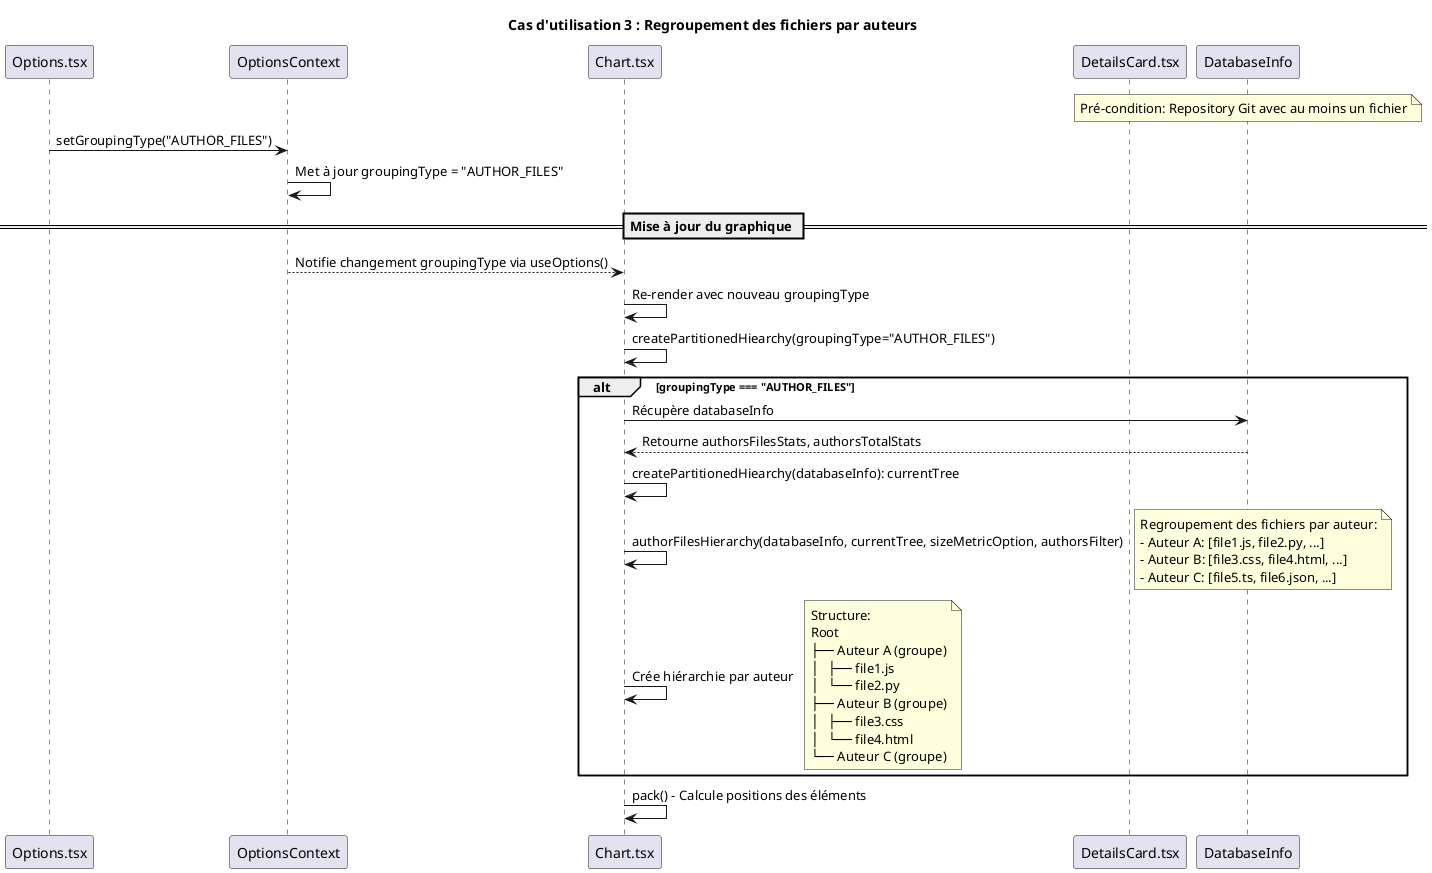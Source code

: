 @startuml
title Cas d'utilisation 3 : Regroupement des fichiers par auteurs

participant "Options.tsx" as O
participant "OptionsContext" as OC
participant "Chart.tsx" as C
participant "DetailsCard.tsx" as DC
participant "DatabaseInfo" as DB

note over DB: Pré-condition: Repository Git avec au moins un fichier

note right: EnumSelect onChange(groupingType: GroupingType)
O -> OC: setGroupingType("AUTHOR_FILES")
OC -> OC: Met à jour groupingType = "AUTHOR_FILES"

== Mise à jour du graphique ==
OC --> C: Notifie changement groupingType via useOptions()
C -> C: Re-render avec nouveau groupingType
C -> C: createPartitionedHiearchy(groupingType="AUTHOR_FILES")

alt groupingType === "AUTHOR_FILES"
    C -> DB: Récupère databaseInfo
    DB --> C: Retourne authorsFilesStats, authorsTotalStats
    C -> C: createPartitionedHiearchy(databaseInfo): currentTree
    C -> C: authorFilesHierarchy(databaseInfo, currentTree, sizeMetricOption, authorsFilter)
    note right: Regroupement des fichiers par auteur:\n- Auteur A: [file1.js, file2.py, ...]\n- Auteur B: [file3.css, file4.html, ...]\n- Auteur C: [file5.ts, file6.json, ...]
    
    C -> C: Crée hiérarchie par auteur
    note right: Structure:\nRoot\n├── Auteur A (groupe)\n│   ├── file1.js\n│   └── file2.py\n├── Auteur B (groupe)\n│   ├── file3.css\n│   └── file4.html\n└── Auteur C (groupe)
end

C -> C: pack() - Calcule positions des éléments
@enduml